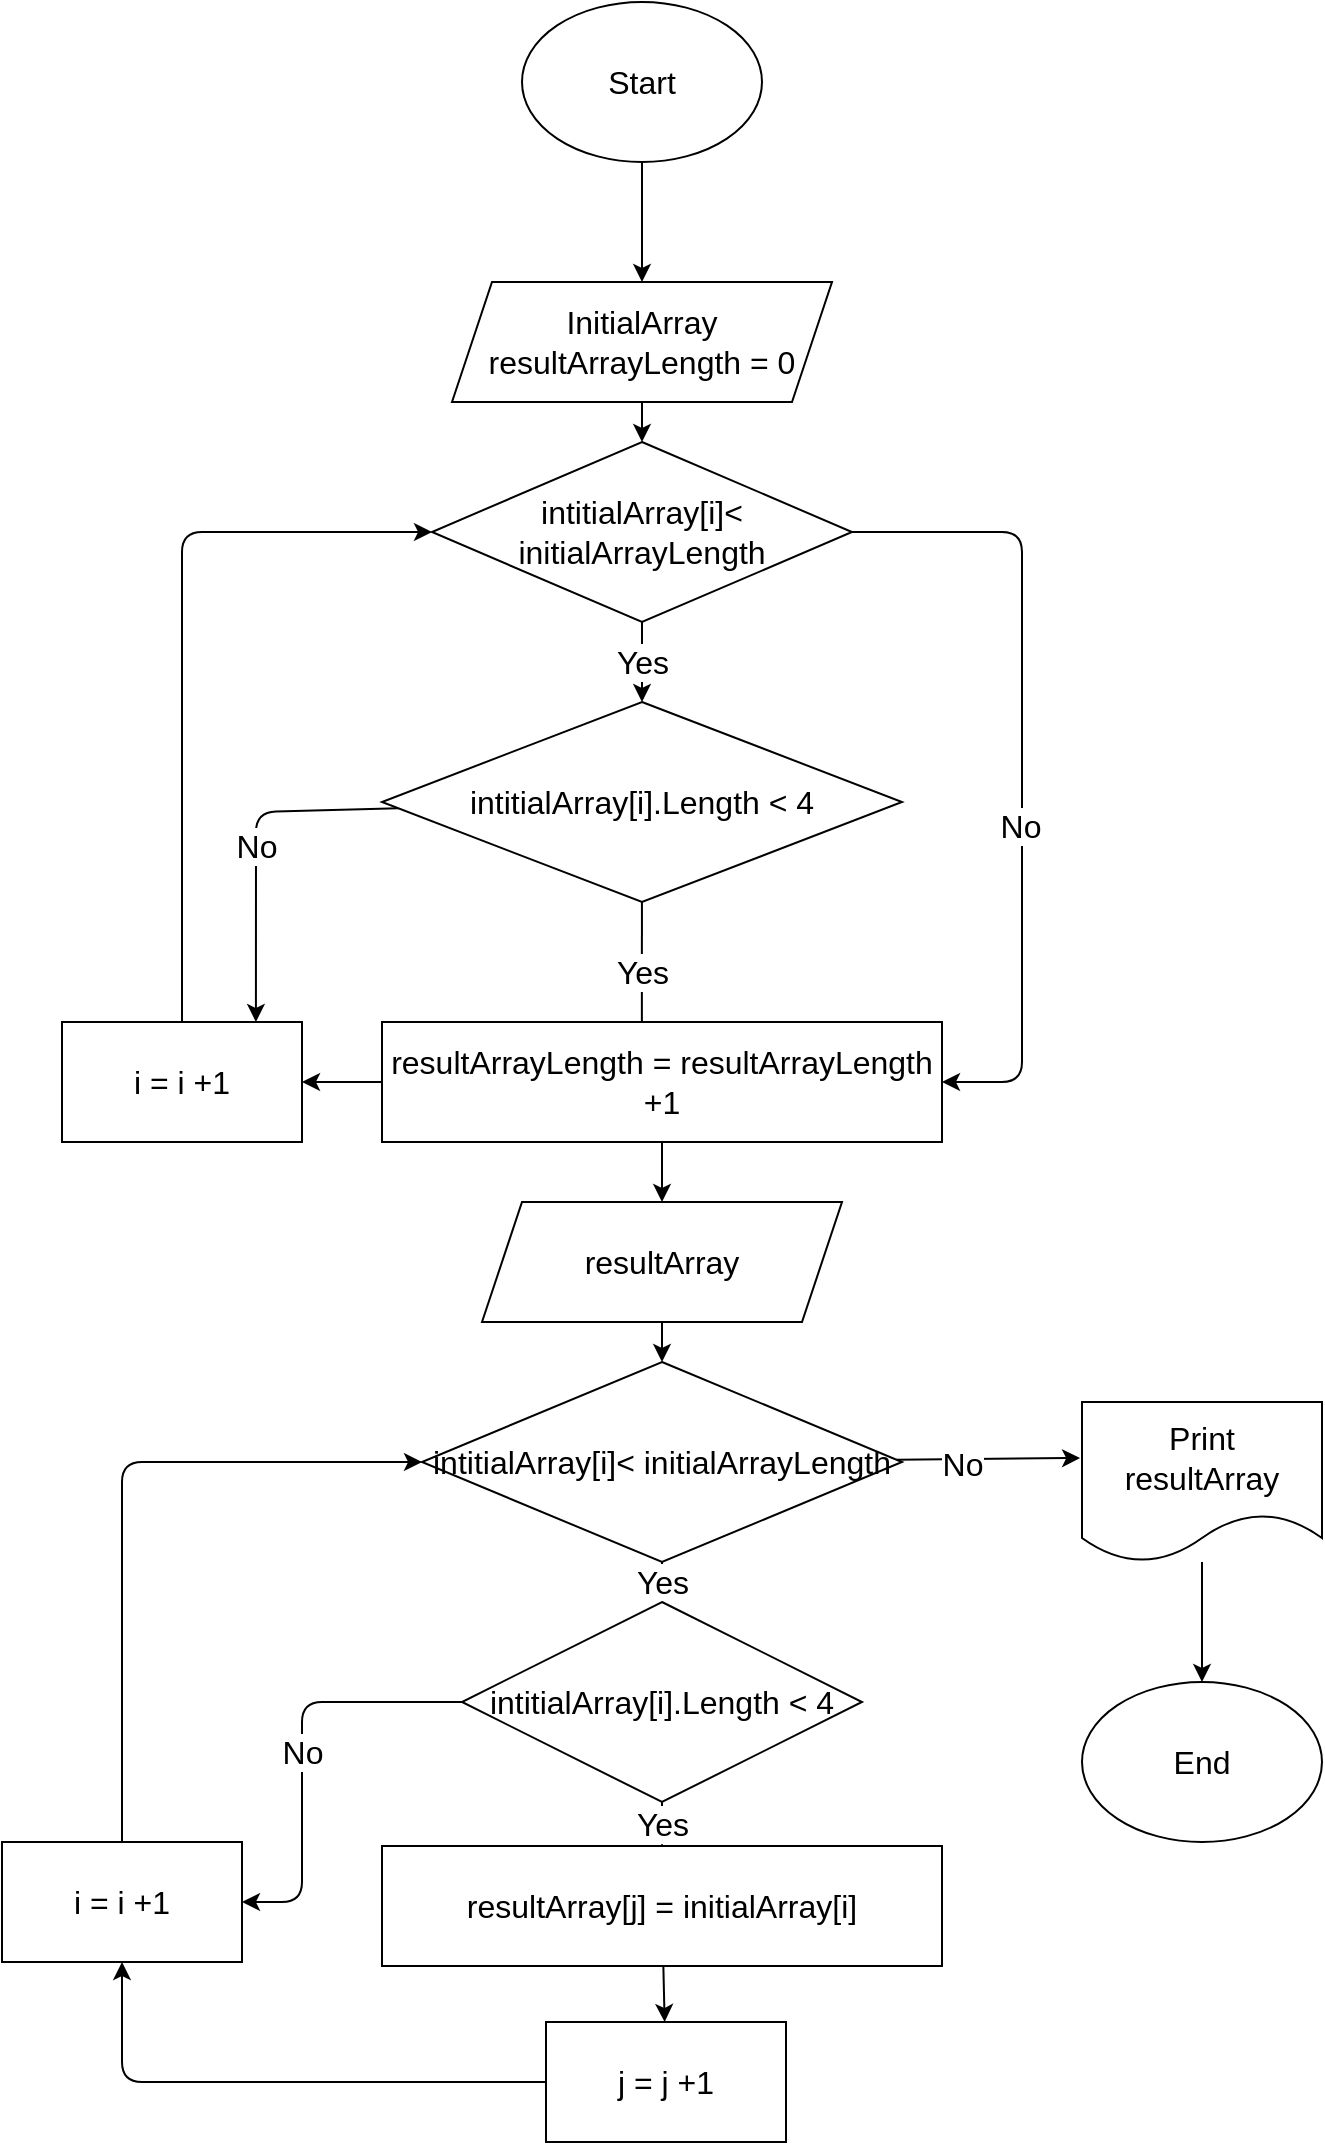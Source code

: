 <mxfile>
    <diagram id="HZfYCzlY0-BMdfNjybca" name="Page-1">
        <mxGraphModel dx="1194" dy="731" grid="1" gridSize="10" guides="1" tooltips="1" connect="1" arrows="1" fold="1" page="1" pageScale="1" pageWidth="827" pageHeight="1169" math="0" shadow="0">
            <root>
                <mxCell id="0"/>
                <mxCell id="1" parent="0"/>
                <mxCell id="15" style="edgeStyle=none;html=1;entryX=0.5;entryY=0;entryDx=0;entryDy=0;fontSize=16;" edge="1" parent="1" source="2" target="3">
                    <mxGeometry relative="1" as="geometry"/>
                </mxCell>
                <mxCell id="2" value="Start" style="ellipse;whiteSpace=wrap;html=1;fontSize=16;" vertex="1" parent="1">
                    <mxGeometry x="320" y="30" width="120" height="80" as="geometry"/>
                </mxCell>
                <mxCell id="16" value="" style="edgeStyle=none;html=1;fontSize=16;" edge="1" parent="1" source="3" target="4">
                    <mxGeometry relative="1" as="geometry"/>
                </mxCell>
                <mxCell id="3" value="InitialArray&lt;br style=&quot;font-size: 16px;&quot;&gt;resultArrayLength = 0" style="shape=parallelogram;perimeter=parallelogramPerimeter;whiteSpace=wrap;html=1;fixedSize=1;fontSize=16;" vertex="1" parent="1">
                    <mxGeometry x="285" y="170" width="190" height="60" as="geometry"/>
                </mxCell>
                <mxCell id="6" value="&lt;font style=&quot;font-size: 16px;&quot;&gt;Yes&lt;/font&gt;" style="edgeStyle=none;html=1;entryX=0.5;entryY=0;entryDx=0;entryDy=0;fontSize=16;" edge="1" parent="1" source="4" target="5">
                    <mxGeometry relative="1" as="geometry"/>
                </mxCell>
                <mxCell id="13" style="edgeStyle=none;html=1;entryX=1;entryY=0.5;entryDx=0;entryDy=0;fontSize=16;" edge="1" parent="1" source="4" target="7">
                    <mxGeometry relative="1" as="geometry">
                        <Array as="points">
                            <mxPoint x="570" y="295"/>
                            <mxPoint x="570" y="570"/>
                        </Array>
                    </mxGeometry>
                </mxCell>
                <mxCell id="14" value="No" style="edgeLabel;html=1;align=center;verticalAlign=middle;resizable=0;points=[];fontSize=16;" vertex="1" connectable="0" parent="13">
                    <mxGeometry x="0.16" y="-1" relative="1" as="geometry">
                        <mxPoint as="offset"/>
                    </mxGeometry>
                </mxCell>
                <mxCell id="4" value="intitialArray[i]&amp;lt; initialArrayLength" style="rhombus;whiteSpace=wrap;html=1;fontSize=16;" vertex="1" parent="1">
                    <mxGeometry x="275" y="250" width="210" height="90" as="geometry"/>
                </mxCell>
                <mxCell id="10" value="&lt;font style=&quot;font-size: 16px;&quot;&gt;Yes&lt;/font&gt;" style="edgeStyle=none;html=1;entryX=0.464;entryY=0.167;entryDx=0;entryDy=0;entryPerimeter=0;fontSize=16;" edge="1" parent="1" source="5" target="7">
                    <mxGeometry relative="1" as="geometry"/>
                </mxCell>
                <mxCell id="11" value="&lt;font style=&quot;font-size: 16px;&quot;&gt;No&lt;/font&gt;" style="edgeStyle=none;html=1;entryX=0.808;entryY=0;entryDx=0;entryDy=0;entryPerimeter=0;fontSize=16;" edge="1" parent="1" source="5" target="8">
                    <mxGeometry relative="1" as="geometry">
                        <mxPoint x="187" y="530" as="targetPoint"/>
                        <Array as="points">
                            <mxPoint x="187" y="435"/>
                        </Array>
                    </mxGeometry>
                </mxCell>
                <mxCell id="5" value="&lt;span style=&quot;font-size: 16px;&quot;&gt;intitialArray[i].Length &amp;lt; 4&lt;/span&gt;" style="rhombus;whiteSpace=wrap;html=1;fontSize=16;" vertex="1" parent="1">
                    <mxGeometry x="250" y="380" width="260" height="100" as="geometry"/>
                </mxCell>
                <mxCell id="12" style="edgeStyle=none;html=1;entryX=1;entryY=0.5;entryDx=0;entryDy=0;fontSize=16;" edge="1" parent="1" source="7" target="8">
                    <mxGeometry relative="1" as="geometry"/>
                </mxCell>
                <mxCell id="21" value="" style="edgeStyle=none;html=1;fontSize=16;" edge="1" parent="1" source="7" target="17">
                    <mxGeometry relative="1" as="geometry"/>
                </mxCell>
                <mxCell id="7" value="&lt;span style=&quot;font-size: 16px;&quot;&gt;resultArrayLength =&amp;nbsp;&lt;/span&gt;resultArrayLength +1" style="rounded=0;whiteSpace=wrap;html=1;fontSize=16;" vertex="1" parent="1">
                    <mxGeometry x="250" y="540" width="280" height="60" as="geometry"/>
                </mxCell>
                <mxCell id="9" style="edgeStyle=none;html=1;entryX=0;entryY=0.5;entryDx=0;entryDy=0;fontSize=16;" edge="1" parent="1" source="8" target="4">
                    <mxGeometry relative="1" as="geometry">
                        <mxPoint x="270" y="290" as="targetPoint"/>
                        <Array as="points">
                            <mxPoint x="150" y="295"/>
                        </Array>
                    </mxGeometry>
                </mxCell>
                <mxCell id="8" value="i = i +1" style="rounded=0;whiteSpace=wrap;html=1;fontSize=16;" vertex="1" parent="1">
                    <mxGeometry x="90" y="540" width="120" height="60" as="geometry"/>
                </mxCell>
                <mxCell id="27" style="edgeStyle=none;html=1;entryX=0.5;entryY=0;entryDx=0;entryDy=0;fontSize=16;" edge="1" parent="1" source="17" target="22">
                    <mxGeometry relative="1" as="geometry"/>
                </mxCell>
                <mxCell id="17" value="resultArray" style="shape=parallelogram;perimeter=parallelogramPerimeter;whiteSpace=wrap;html=1;fixedSize=1;fontSize=16;" vertex="1" parent="1">
                    <mxGeometry x="300" y="630" width="180" height="60" as="geometry"/>
                </mxCell>
                <mxCell id="28" value="Yes" style="edgeStyle=none;html=1;fontSize=16;" edge="1" parent="1" source="22" target="23">
                    <mxGeometry relative="1" as="geometry"/>
                </mxCell>
                <mxCell id="38" style="edgeStyle=none;html=1;entryX=-0.008;entryY=0.35;entryDx=0;entryDy=0;entryPerimeter=0;fontSize=16;" edge="1" parent="1" source="22" target="36">
                    <mxGeometry relative="1" as="geometry"/>
                </mxCell>
                <mxCell id="40" value="No" style="edgeLabel;html=1;align=center;verticalAlign=middle;resizable=0;points=[];fontSize=16;" vertex="1" connectable="0" parent="38">
                    <mxGeometry x="-0.288" y="-2" relative="1" as="geometry">
                        <mxPoint as="offset"/>
                    </mxGeometry>
                </mxCell>
                <mxCell id="22" value="intitialArray[i]&amp;lt; initialArrayLength" style="rhombus;whiteSpace=wrap;html=1;fontSize=16;" vertex="1" parent="1">
                    <mxGeometry x="270" y="710" width="240" height="100" as="geometry"/>
                </mxCell>
                <mxCell id="31" value="Yes" style="edgeStyle=none;html=1;fontSize=16;" edge="1" parent="1" source="23" target="24">
                    <mxGeometry relative="1" as="geometry"/>
                </mxCell>
                <mxCell id="34" value="No" style="edgeStyle=none;html=1;entryX=1;entryY=0.5;entryDx=0;entryDy=0;fontSize=16;" edge="1" parent="1" source="23" target="25">
                    <mxGeometry relative="1" as="geometry">
                        <Array as="points">
                            <mxPoint x="210" y="880"/>
                            <mxPoint x="210" y="980"/>
                        </Array>
                    </mxGeometry>
                </mxCell>
                <mxCell id="23" value="&lt;span style=&quot;font-size: 16px;&quot;&gt;intitialArray[i].Length &amp;lt; 4&lt;/span&gt;" style="rhombus;whiteSpace=wrap;html=1;fontSize=16;" vertex="1" parent="1">
                    <mxGeometry x="290" y="830" width="200" height="100" as="geometry"/>
                </mxCell>
                <mxCell id="32" value="" style="edgeStyle=none;html=1;fontSize=16;" edge="1" parent="1" source="24" target="26">
                    <mxGeometry relative="1" as="geometry"/>
                </mxCell>
                <mxCell id="24" value="&lt;span style=&quot;font-size: 16px;&quot;&gt;resultArray[j] = initialArray[i]&lt;/span&gt;" style="rounded=0;whiteSpace=wrap;html=1;fontSize=16;" vertex="1" parent="1">
                    <mxGeometry x="250" y="952" width="280" height="60" as="geometry"/>
                </mxCell>
                <mxCell id="35" style="edgeStyle=none;html=1;entryX=0;entryY=0.5;entryDx=0;entryDy=0;fontSize=16;" edge="1" parent="1" source="25" target="22">
                    <mxGeometry relative="1" as="geometry">
                        <Array as="points">
                            <mxPoint x="120" y="760"/>
                        </Array>
                    </mxGeometry>
                </mxCell>
                <mxCell id="25" value="i = i +1" style="rounded=0;whiteSpace=wrap;html=1;fontSize=16;" vertex="1" parent="1">
                    <mxGeometry x="60" y="950" width="120" height="60" as="geometry"/>
                </mxCell>
                <mxCell id="33" style="edgeStyle=none;html=1;entryX=0.5;entryY=1;entryDx=0;entryDy=0;fontSize=16;" edge="1" parent="1" source="26" target="25">
                    <mxGeometry relative="1" as="geometry">
                        <Array as="points">
                            <mxPoint x="120" y="1070"/>
                        </Array>
                    </mxGeometry>
                </mxCell>
                <mxCell id="26" value="j = j +1" style="rounded=0;whiteSpace=wrap;html=1;fontSize=16;" vertex="1" parent="1">
                    <mxGeometry x="332" y="1040" width="120" height="60" as="geometry"/>
                </mxCell>
                <mxCell id="39" value="" style="edgeStyle=none;html=1;fontSize=16;" edge="1" parent="1" source="36" target="37">
                    <mxGeometry relative="1" as="geometry"/>
                </mxCell>
                <mxCell id="36" value="Print&lt;br&gt;resultArray" style="shape=document;whiteSpace=wrap;html=1;boundedLbl=1;fontSize=16;" vertex="1" parent="1">
                    <mxGeometry x="600" y="730" width="120" height="80" as="geometry"/>
                </mxCell>
                <mxCell id="37" value="End" style="ellipse;whiteSpace=wrap;html=1;fontSize=16;" vertex="1" parent="1">
                    <mxGeometry x="600" y="870" width="120" height="80" as="geometry"/>
                </mxCell>
            </root>
        </mxGraphModel>
    </diagram>
</mxfile>